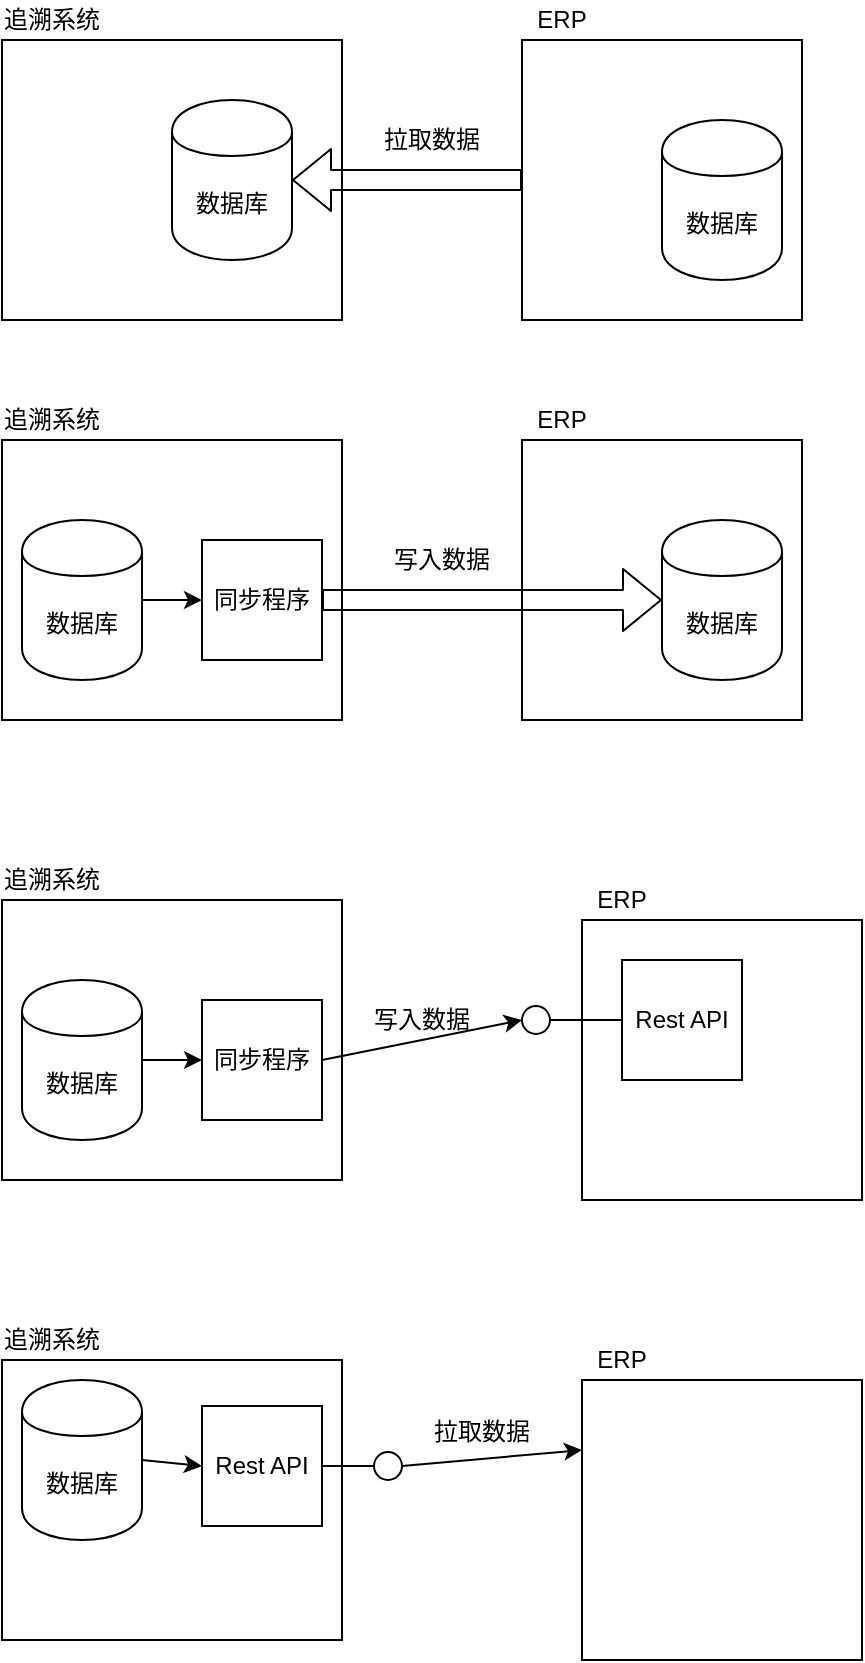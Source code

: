 <mxfile version="11.2.8" type="github" pages="1"><diagram id="bbLAZ0zEQ_o86OVE4S3V" name="Page-1"><mxGraphModel dx="723" dy="375" grid="1" gridSize="10" guides="1" tooltips="1" connect="1" arrows="1" fold="1" page="1" pageScale="1" pageWidth="827" pageHeight="1169" math="0" shadow="0"><root><mxCell id="0"/><mxCell id="1" parent="0"/><mxCell id="kuGQ1kwbxoY_b5fT2uOB-1" value="" style="rounded=0;whiteSpace=wrap;html=1;" vertex="1" parent="1"><mxGeometry x="160" y="120" width="170" height="140" as="geometry"/></mxCell><mxCell id="kuGQ1kwbxoY_b5fT2uOB-2" value="数据库" style="shape=cylinder;whiteSpace=wrap;html=1;boundedLbl=1;backgroundOutline=1;" vertex="1" parent="1"><mxGeometry x="245" y="150" width="60" height="80" as="geometry"/></mxCell><mxCell id="kuGQ1kwbxoY_b5fT2uOB-3" value="追溯系统" style="text;html=1;strokeColor=none;fillColor=none;align=center;verticalAlign=middle;whiteSpace=wrap;rounded=0;" vertex="1" parent="1"><mxGeometry x="160" y="100" width="50" height="20" as="geometry"/></mxCell><mxCell id="kuGQ1kwbxoY_b5fT2uOB-4" value="" style="rounded=0;whiteSpace=wrap;html=1;" vertex="1" parent="1"><mxGeometry x="420" y="120" width="140" height="140" as="geometry"/></mxCell><mxCell id="kuGQ1kwbxoY_b5fT2uOB-5" value="ERP" style="text;html=1;strokeColor=none;fillColor=none;align=center;verticalAlign=middle;whiteSpace=wrap;rounded=0;" vertex="1" parent="1"><mxGeometry x="420" y="100" width="40" height="20" as="geometry"/></mxCell><mxCell id="kuGQ1kwbxoY_b5fT2uOB-6" value="" style="shape=flexArrow;endArrow=classic;html=1;entryX=1;entryY=0.5;entryDx=0;entryDy=0;exitX=0;exitY=0.5;exitDx=0;exitDy=0;" edge="1" parent="1" source="kuGQ1kwbxoY_b5fT2uOB-4" target="kuGQ1kwbxoY_b5fT2uOB-2"><mxGeometry width="50" height="50" relative="1" as="geometry"><mxPoint x="380" y="230" as="sourcePoint"/><mxPoint x="430" y="180" as="targetPoint"/></mxGeometry></mxCell><mxCell id="kuGQ1kwbxoY_b5fT2uOB-7" value="拉取数据" style="text;html=1;strokeColor=none;fillColor=none;align=center;verticalAlign=middle;whiteSpace=wrap;rounded=0;" vertex="1" parent="1"><mxGeometry x="350" y="160" width="50" height="20" as="geometry"/></mxCell><mxCell id="kuGQ1kwbxoY_b5fT2uOB-8" value="数据库" style="shape=cylinder;whiteSpace=wrap;html=1;boundedLbl=1;backgroundOutline=1;" vertex="1" parent="1"><mxGeometry x="490" y="160" width="60" height="80" as="geometry"/></mxCell><mxCell id="kuGQ1kwbxoY_b5fT2uOB-9" value="" style="rounded=0;whiteSpace=wrap;html=1;" vertex="1" parent="1"><mxGeometry x="160" y="320" width="170" height="140" as="geometry"/></mxCell><mxCell id="kuGQ1kwbxoY_b5fT2uOB-11" value="追溯系统" style="text;html=1;strokeColor=none;fillColor=none;align=center;verticalAlign=middle;whiteSpace=wrap;rounded=0;" vertex="1" parent="1"><mxGeometry x="160" y="300" width="50" height="20" as="geometry"/></mxCell><mxCell id="kuGQ1kwbxoY_b5fT2uOB-12" value="" style="rounded=0;whiteSpace=wrap;html=1;" vertex="1" parent="1"><mxGeometry x="420" y="320" width="140" height="140" as="geometry"/></mxCell><mxCell id="kuGQ1kwbxoY_b5fT2uOB-13" value="ERP" style="text;html=1;strokeColor=none;fillColor=none;align=center;verticalAlign=middle;whiteSpace=wrap;rounded=0;" vertex="1" parent="1"><mxGeometry x="420" y="300" width="40" height="20" as="geometry"/></mxCell><mxCell id="kuGQ1kwbxoY_b5fT2uOB-14" value="" style="shape=flexArrow;endArrow=classic;html=1;exitX=1;exitY=0.5;exitDx=0;exitDy=0;" edge="1" source="kuGQ1kwbxoY_b5fT2uOB-18" target="kuGQ1kwbxoY_b5fT2uOB-16" parent="1"><mxGeometry width="50" height="50" relative="1" as="geometry"><mxPoint x="320" y="400" as="sourcePoint"/><mxPoint x="305" y="390" as="targetPoint"/></mxGeometry></mxCell><mxCell id="kuGQ1kwbxoY_b5fT2uOB-15" value="写入数据" style="text;html=1;strokeColor=none;fillColor=none;align=center;verticalAlign=middle;whiteSpace=wrap;rounded=0;" vertex="1" parent="1"><mxGeometry x="350" y="370" width="60" height="20" as="geometry"/></mxCell><mxCell id="kuGQ1kwbxoY_b5fT2uOB-16" value="数据库" style="shape=cylinder;whiteSpace=wrap;html=1;boundedLbl=1;backgroundOutline=1;" vertex="1" parent="1"><mxGeometry x="490" y="360" width="60" height="80" as="geometry"/></mxCell><mxCell id="kuGQ1kwbxoY_b5fT2uOB-17" value="数据库" style="shape=cylinder;whiteSpace=wrap;html=1;boundedLbl=1;backgroundOutline=1;" vertex="1" parent="1"><mxGeometry x="170" y="360" width="60" height="80" as="geometry"/></mxCell><mxCell id="kuGQ1kwbxoY_b5fT2uOB-18" value="同步程序" style="whiteSpace=wrap;html=1;aspect=fixed;" vertex="1" parent="1"><mxGeometry x="260" y="370" width="60" height="60" as="geometry"/></mxCell><mxCell id="kuGQ1kwbxoY_b5fT2uOB-19" value="" style="endArrow=classic;html=1;entryX=0;entryY=0.5;entryDx=0;entryDy=0;exitX=1;exitY=0.5;exitDx=0;exitDy=0;" edge="1" parent="1" source="kuGQ1kwbxoY_b5fT2uOB-17" target="kuGQ1kwbxoY_b5fT2uOB-18"><mxGeometry width="50" height="50" relative="1" as="geometry"><mxPoint x="230" y="470" as="sourcePoint"/><mxPoint x="280" y="420" as="targetPoint"/></mxGeometry></mxCell><mxCell id="kuGQ1kwbxoY_b5fT2uOB-20" value="" style="rounded=0;whiteSpace=wrap;html=1;" vertex="1" parent="1"><mxGeometry x="160" y="550" width="170" height="140" as="geometry"/></mxCell><mxCell id="kuGQ1kwbxoY_b5fT2uOB-21" value="追溯系统" style="text;html=1;strokeColor=none;fillColor=none;align=center;verticalAlign=middle;whiteSpace=wrap;rounded=0;" vertex="1" parent="1"><mxGeometry x="160" y="530" width="50" height="20" as="geometry"/></mxCell><mxCell id="kuGQ1kwbxoY_b5fT2uOB-22" value="" style="rounded=0;whiteSpace=wrap;html=1;" vertex="1" parent="1"><mxGeometry x="450" y="560" width="140" height="140" as="geometry"/></mxCell><mxCell id="kuGQ1kwbxoY_b5fT2uOB-23" value="ERP" style="text;html=1;strokeColor=none;fillColor=none;align=center;verticalAlign=middle;whiteSpace=wrap;rounded=0;" vertex="1" parent="1"><mxGeometry x="450" y="540" width="40" height="20" as="geometry"/></mxCell><mxCell id="kuGQ1kwbxoY_b5fT2uOB-27" value="数据库" style="shape=cylinder;whiteSpace=wrap;html=1;boundedLbl=1;backgroundOutline=1;" vertex="1" parent="1"><mxGeometry x="170" y="590" width="60" height="80" as="geometry"/></mxCell><mxCell id="kuGQ1kwbxoY_b5fT2uOB-28" value="同步程序" style="whiteSpace=wrap;html=1;aspect=fixed;" vertex="1" parent="1"><mxGeometry x="260" y="600" width="60" height="60" as="geometry"/></mxCell><mxCell id="kuGQ1kwbxoY_b5fT2uOB-29" value="" style="endArrow=classic;html=1;entryX=0;entryY=0.5;entryDx=0;entryDy=0;exitX=1;exitY=0.5;exitDx=0;exitDy=0;" edge="1" source="kuGQ1kwbxoY_b5fT2uOB-27" target="kuGQ1kwbxoY_b5fT2uOB-28" parent="1"><mxGeometry width="50" height="50" relative="1" as="geometry"><mxPoint x="230" y="700" as="sourcePoint"/><mxPoint x="280" y="650" as="targetPoint"/></mxGeometry></mxCell><mxCell id="kuGQ1kwbxoY_b5fT2uOB-30" value="Rest API" style="whiteSpace=wrap;html=1;aspect=fixed;" vertex="1" parent="1"><mxGeometry x="470" y="580" width="60" height="60" as="geometry"/></mxCell><mxCell id="kuGQ1kwbxoY_b5fT2uOB-31" value="" style="ellipse;whiteSpace=wrap;html=1;aspect=fixed;" vertex="1" parent="1"><mxGeometry x="420" y="603" width="14" height="14" as="geometry"/></mxCell><mxCell id="kuGQ1kwbxoY_b5fT2uOB-32" value="" style="endArrow=none;html=1;entryX=0;entryY=0.5;entryDx=0;entryDy=0;exitX=1;exitY=0.5;exitDx=0;exitDy=0;" edge="1" parent="1" source="kuGQ1kwbxoY_b5fT2uOB-31" target="kuGQ1kwbxoY_b5fT2uOB-30"><mxGeometry width="50" height="50" relative="1" as="geometry"><mxPoint x="450" y="640" as="sourcePoint"/><mxPoint x="500" y="590" as="targetPoint"/></mxGeometry></mxCell><mxCell id="kuGQ1kwbxoY_b5fT2uOB-35" value="" style="endArrow=classic;html=1;entryX=0;entryY=0.5;entryDx=0;entryDy=0;exitX=1;exitY=0.5;exitDx=0;exitDy=0;" edge="1" parent="1" source="kuGQ1kwbxoY_b5fT2uOB-28" target="kuGQ1kwbxoY_b5fT2uOB-31"><mxGeometry width="50" height="50" relative="1" as="geometry"><mxPoint x="350" y="680" as="sourcePoint"/><mxPoint x="400" y="630" as="targetPoint"/></mxGeometry></mxCell><mxCell id="kuGQ1kwbxoY_b5fT2uOB-36" value="写入数据" style="text;html=1;strokeColor=none;fillColor=none;align=center;verticalAlign=middle;whiteSpace=wrap;rounded=0;" vertex="1" parent="1"><mxGeometry x="340" y="600" width="60" height="20" as="geometry"/></mxCell><mxCell id="kuGQ1kwbxoY_b5fT2uOB-37" value="" style="rounded=0;whiteSpace=wrap;html=1;" vertex="1" parent="1"><mxGeometry x="160" y="780" width="170" height="140" as="geometry"/></mxCell><mxCell id="kuGQ1kwbxoY_b5fT2uOB-38" value="追溯系统" style="text;html=1;strokeColor=none;fillColor=none;align=center;verticalAlign=middle;whiteSpace=wrap;rounded=0;" vertex="1" parent="1"><mxGeometry x="160" y="760" width="50" height="20" as="geometry"/></mxCell><mxCell id="kuGQ1kwbxoY_b5fT2uOB-39" value="" style="rounded=0;whiteSpace=wrap;html=1;" vertex="1" parent="1"><mxGeometry x="450" y="790" width="140" height="140" as="geometry"/></mxCell><mxCell id="kuGQ1kwbxoY_b5fT2uOB-40" value="ERP" style="text;html=1;strokeColor=none;fillColor=none;align=center;verticalAlign=middle;whiteSpace=wrap;rounded=0;" vertex="1" parent="1"><mxGeometry x="450" y="770" width="40" height="20" as="geometry"/></mxCell><mxCell id="kuGQ1kwbxoY_b5fT2uOB-44" value="Rest API" style="whiteSpace=wrap;html=1;aspect=fixed;" vertex="1" parent="1"><mxGeometry x="260" y="803" width="60" height="60" as="geometry"/></mxCell><mxCell id="kuGQ1kwbxoY_b5fT2uOB-45" value="" style="ellipse;whiteSpace=wrap;html=1;aspect=fixed;" vertex="1" parent="1"><mxGeometry x="346" y="826" width="14" height="14" as="geometry"/></mxCell><mxCell id="kuGQ1kwbxoY_b5fT2uOB-46" value="" style="endArrow=none;html=1;entryX=1;entryY=0.5;entryDx=0;entryDy=0;exitX=0;exitY=0.5;exitDx=0;exitDy=0;" edge="1" source="kuGQ1kwbxoY_b5fT2uOB-45" target="kuGQ1kwbxoY_b5fT2uOB-44" parent="1"><mxGeometry width="50" height="50" relative="1" as="geometry"><mxPoint x="350" y="833" as="sourcePoint"/><mxPoint x="500" y="820" as="targetPoint"/></mxGeometry></mxCell><mxCell id="kuGQ1kwbxoY_b5fT2uOB-48" value="拉取数据" style="text;html=1;strokeColor=none;fillColor=none;align=center;verticalAlign=middle;whiteSpace=wrap;rounded=0;" vertex="1" parent="1"><mxGeometry x="370" y="806" width="60" height="20" as="geometry"/></mxCell><mxCell id="kuGQ1kwbxoY_b5fT2uOB-52" value="" style="endArrow=classic;html=1;entryX=0;entryY=0.25;entryDx=0;entryDy=0;exitX=1;exitY=0.5;exitDx=0;exitDy=0;" edge="1" parent="1" source="kuGQ1kwbxoY_b5fT2uOB-45" target="kuGQ1kwbxoY_b5fT2uOB-39"><mxGeometry width="50" height="50" relative="1" as="geometry"><mxPoint x="380" y="860" as="sourcePoint"/><mxPoint x="430" y="810" as="targetPoint"/></mxGeometry></mxCell><mxCell id="kuGQ1kwbxoY_b5fT2uOB-54" value="数据库" style="shape=cylinder;whiteSpace=wrap;html=1;boundedLbl=1;backgroundOutline=1;" vertex="1" parent="1"><mxGeometry x="170" y="790" width="60" height="80" as="geometry"/></mxCell><mxCell id="kuGQ1kwbxoY_b5fT2uOB-55" value="" style="endArrow=classic;html=1;entryX=0;entryY=0.5;entryDx=0;entryDy=0;exitX=1;exitY=0.5;exitDx=0;exitDy=0;" edge="1" parent="1" source="kuGQ1kwbxoY_b5fT2uOB-54" target="kuGQ1kwbxoY_b5fT2uOB-44"><mxGeometry width="50" height="50" relative="1" as="geometry"><mxPoint x="230" y="910" as="sourcePoint"/><mxPoint x="280" y="860" as="targetPoint"/></mxGeometry></mxCell></root></mxGraphModel></diagram></mxfile>